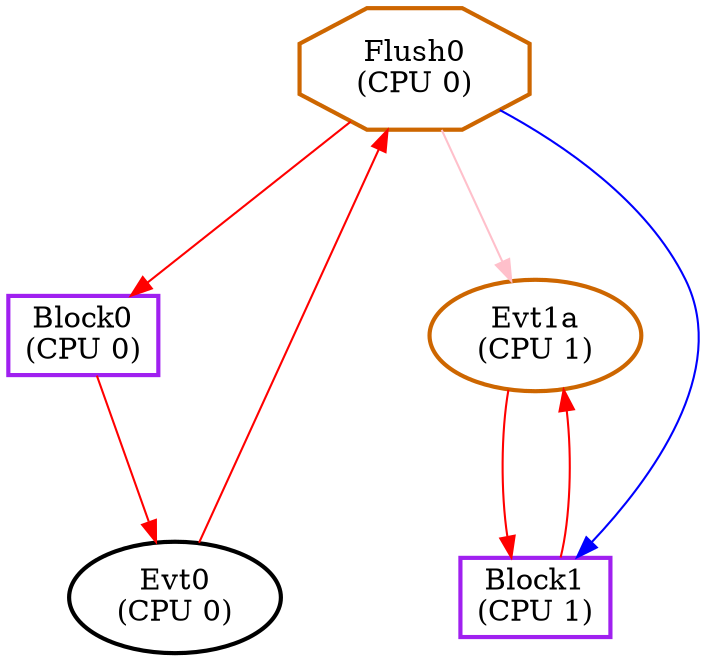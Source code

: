 digraph "cpu0-1-flush-block-flushovr" {
  name="cpu0-1-flush-block-flushovr"
  graph [rankdir=TB nodesep=0.6 mindist=1.0 ranksep=1.0 overlap=false]
  node [style=filled fillcolor=white color=black penwidth=2]
  Flush0 [label="Flush0\n(CPU 0)" cpu=0 type=flush toffs=0 pattern=X patentry=1 patexit=0 beamproc=beamA bpentry=0 bpexit=0 shape=octagon color=cyan fillcolor=white color=darkorange3]
  Evt0 [label="Evt0\n(CPU 0)" cpu=0 type=tmsg fid=1 par=0 toffs=0 pattern=X patentry=0 patexit=0 beamproc=beamX bpentry=0 bpexit=0 shape=oval]
  Block0 [label="Block0\n(CPU 0)" cpu=0 type=block tperiod=20000000 pattern=X patentry=0 patexit=1 beamproc=beamX bpentry=0 bpexit=0 qlo=1 qhi=0 qil=0 shape=rectangle color=purple]
  Evt1a [label="Evt1a\n(CPU 1)" cpu=1 type=tmsg fid=1 par=1 toffs=0 pattern=A patentry=1 patexit=0 beamproc=beamA bpentry=0 bpexit=0 shape=oval color=darkorange3]
  Block1 [label="Block1\n(CPU 1)" cpu=1 type=block tperiod=10000000 pattern=A patentry=0 patexit=1 beamproc=beamA bpentry=0 bpexit=0 qlo=1 qhi=0 qil=0 shape=rectangle color=purple]
  edge [type=defdst color=red]
  Flush0 -> Evt1a [type=flushovr color=pink]
  Flush0 -> Block0 -> Evt0 -> Flush0
  Evt1a -> Block1 -> Evt1a
  Flush0 -> Block1 [type=target color=blue]
}
